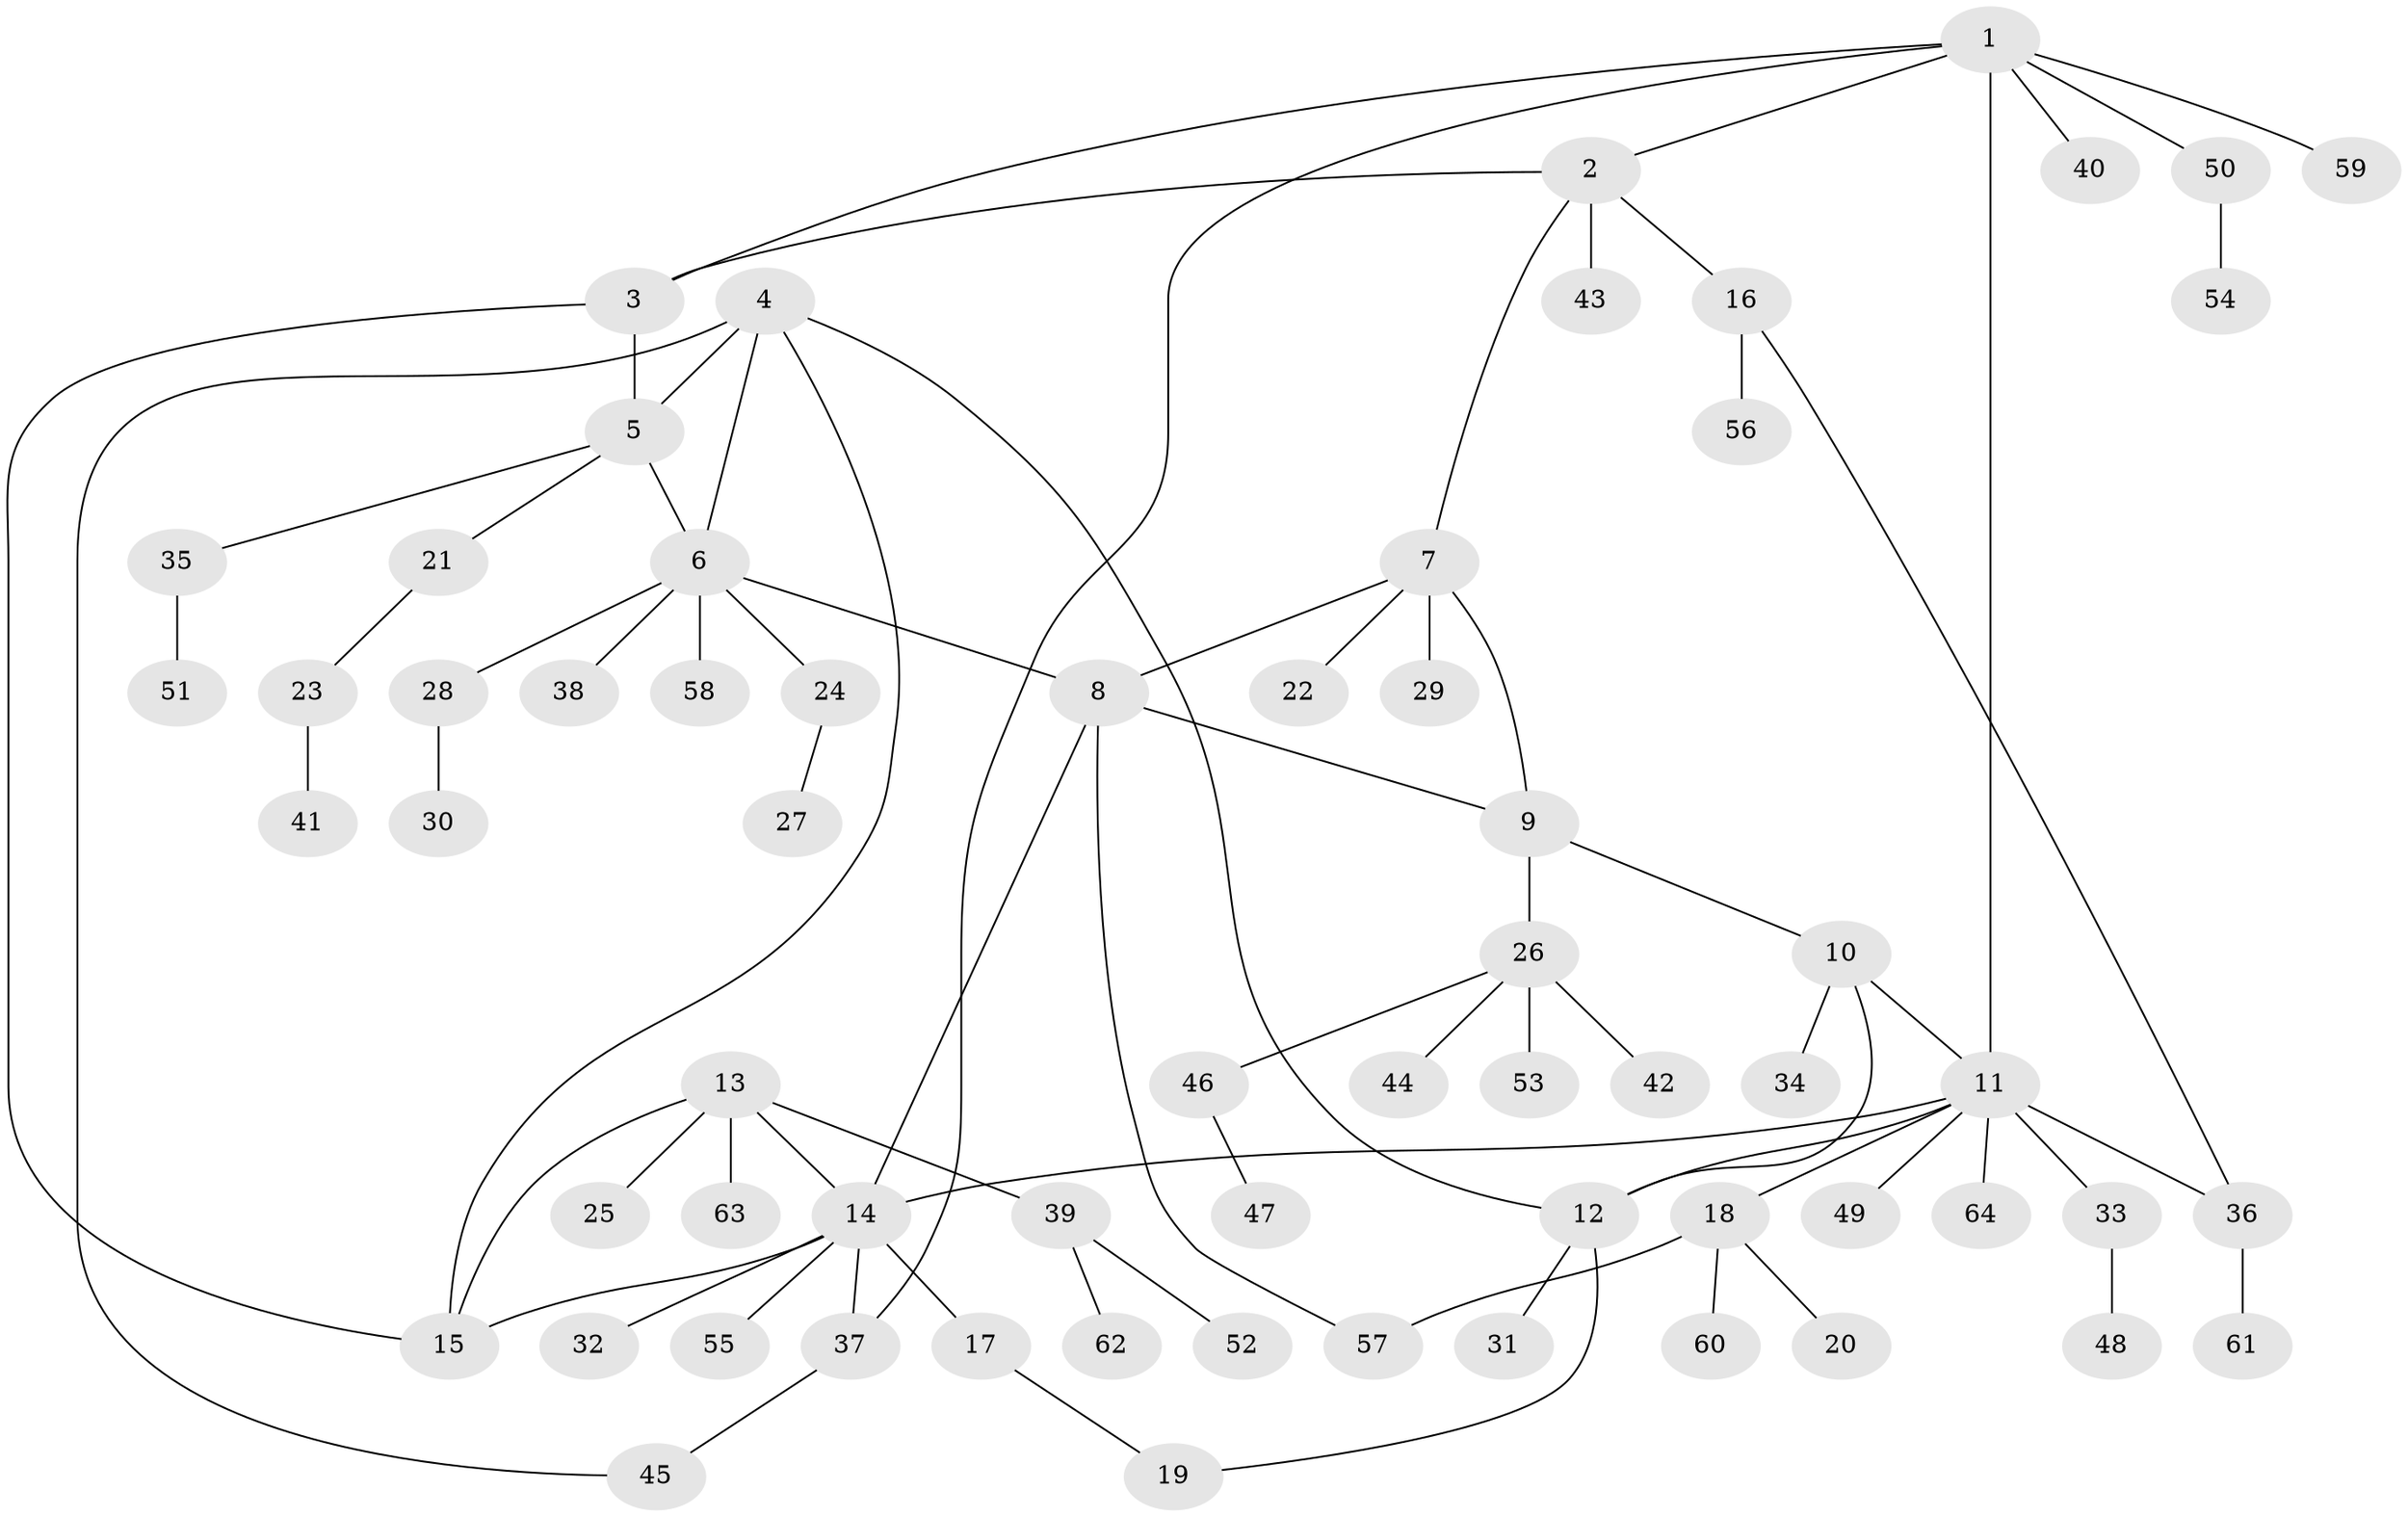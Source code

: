 // Generated by graph-tools (version 1.1) at 2025/55/03/09/25 04:55:23]
// undirected, 64 vertices, 79 edges
graph export_dot {
graph [start="1"]
  node [color=gray90,style=filled];
  1;
  2;
  3;
  4;
  5;
  6;
  7;
  8;
  9;
  10;
  11;
  12;
  13;
  14;
  15;
  16;
  17;
  18;
  19;
  20;
  21;
  22;
  23;
  24;
  25;
  26;
  27;
  28;
  29;
  30;
  31;
  32;
  33;
  34;
  35;
  36;
  37;
  38;
  39;
  40;
  41;
  42;
  43;
  44;
  45;
  46;
  47;
  48;
  49;
  50;
  51;
  52;
  53;
  54;
  55;
  56;
  57;
  58;
  59;
  60;
  61;
  62;
  63;
  64;
  1 -- 2;
  1 -- 3;
  1 -- 11;
  1 -- 37;
  1 -- 40;
  1 -- 50;
  1 -- 59;
  2 -- 3;
  2 -- 7;
  2 -- 16;
  2 -- 43;
  3 -- 5;
  3 -- 15;
  4 -- 5;
  4 -- 6;
  4 -- 12;
  4 -- 15;
  4 -- 45;
  5 -- 6;
  5 -- 21;
  5 -- 35;
  6 -- 8;
  6 -- 24;
  6 -- 28;
  6 -- 38;
  6 -- 58;
  7 -- 8;
  7 -- 9;
  7 -- 22;
  7 -- 29;
  8 -- 9;
  8 -- 14;
  8 -- 57;
  9 -- 10;
  9 -- 26;
  10 -- 11;
  10 -- 12;
  10 -- 34;
  11 -- 12;
  11 -- 14;
  11 -- 18;
  11 -- 33;
  11 -- 36;
  11 -- 49;
  11 -- 64;
  12 -- 19;
  12 -- 31;
  13 -- 14;
  13 -- 15;
  13 -- 25;
  13 -- 39;
  13 -- 63;
  14 -- 15;
  14 -- 17;
  14 -- 32;
  14 -- 37;
  14 -- 55;
  16 -- 36;
  16 -- 56;
  17 -- 19;
  18 -- 20;
  18 -- 57;
  18 -- 60;
  21 -- 23;
  23 -- 41;
  24 -- 27;
  26 -- 42;
  26 -- 44;
  26 -- 46;
  26 -- 53;
  28 -- 30;
  33 -- 48;
  35 -- 51;
  36 -- 61;
  37 -- 45;
  39 -- 52;
  39 -- 62;
  46 -- 47;
  50 -- 54;
}
